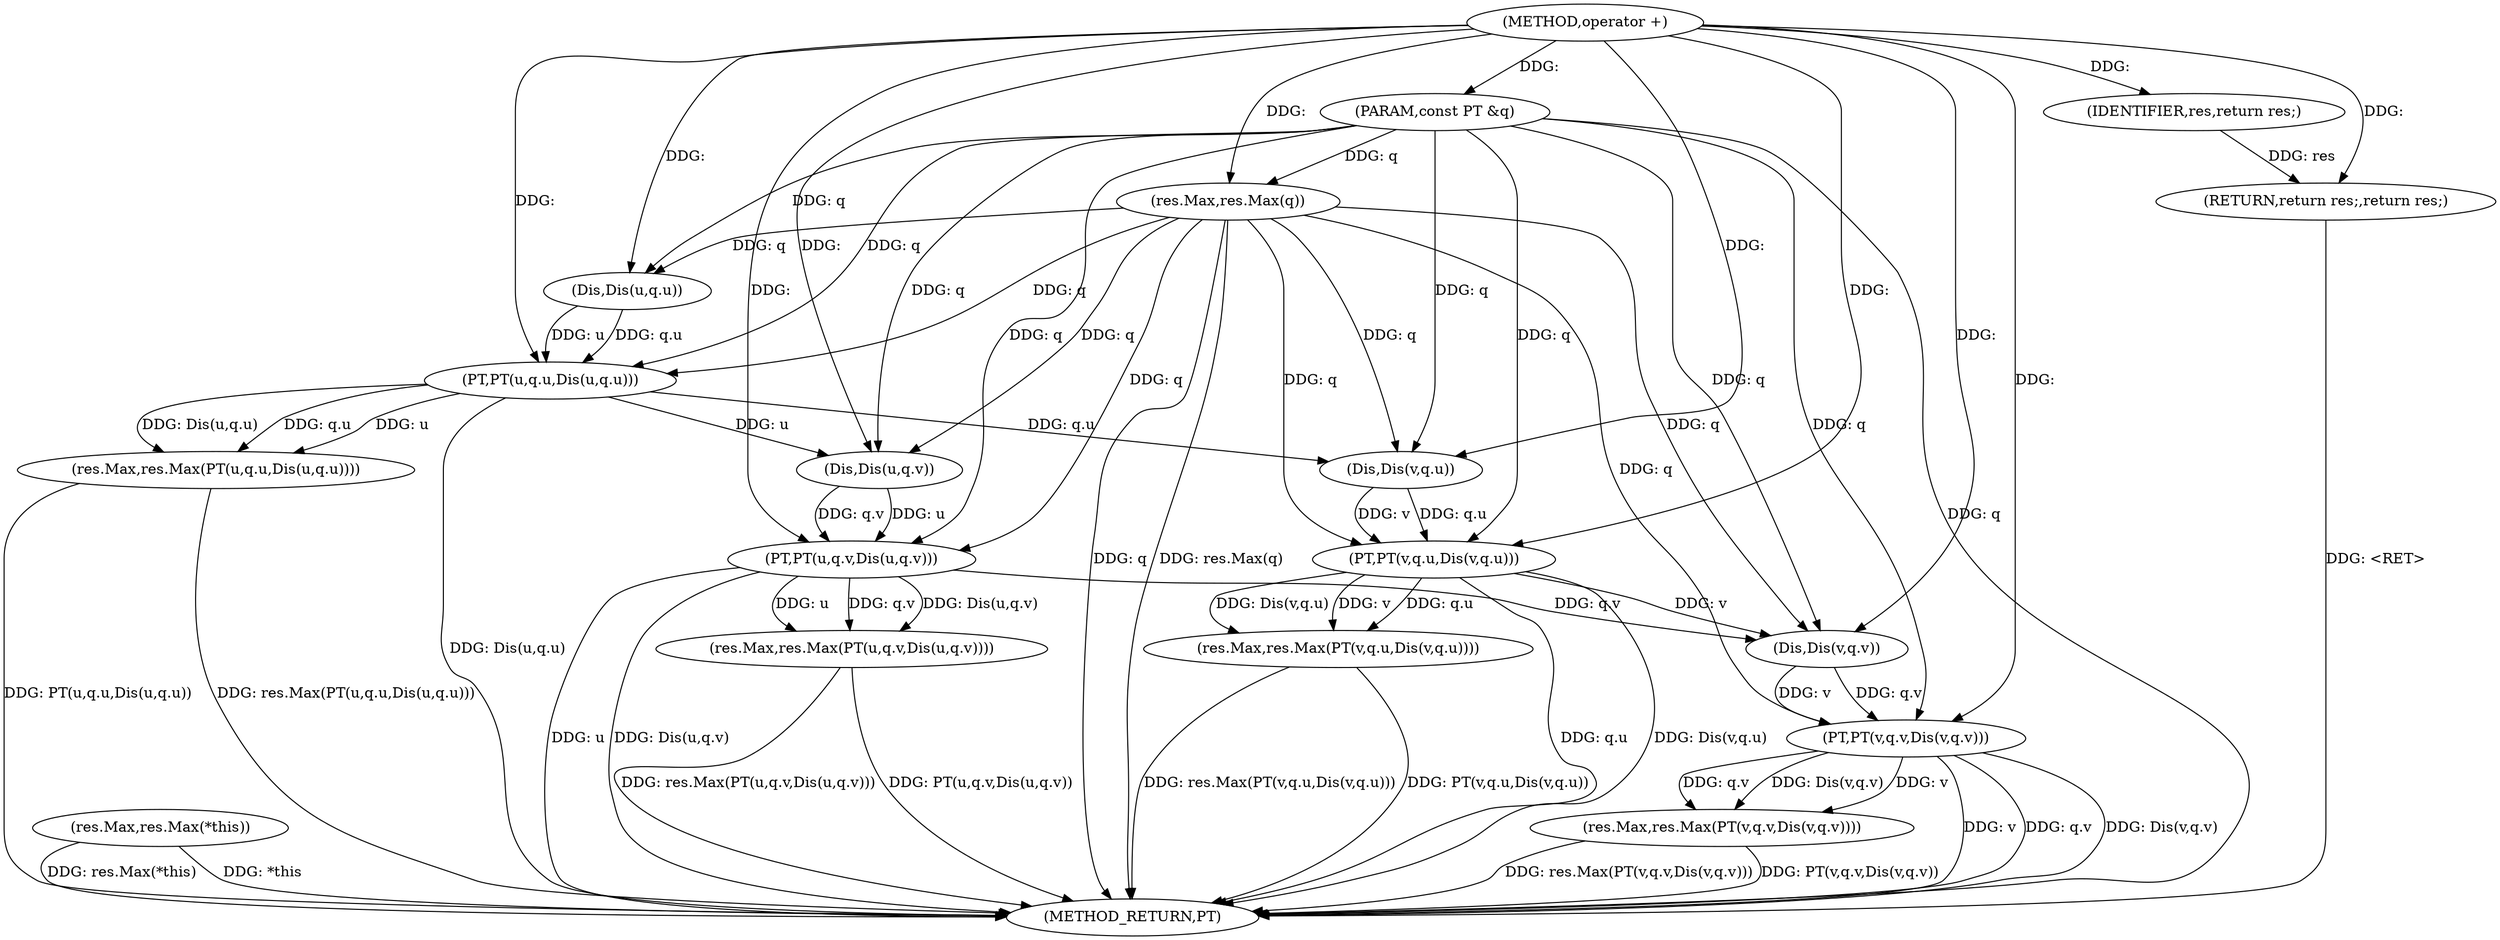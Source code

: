 digraph "operator +" {  
"1000431" [label = "(METHOD,operator +)" ]
"1000486" [label = "(METHOD_RETURN,PT)" ]
"1000432" [label = "(PARAM,const PT &q)" ]
"1000435" [label = "(res.Max,res.Max(*this))" ]
"1000438" [label = "(res.Max,res.Max(q))" ]
"1000440" [label = "(res.Max,res.Max(PT(u,q.u,Dis(u,q.u))))" ]
"1000451" [label = "(res.Max,res.Max(PT(u,q.v,Dis(u,q.v))))" ]
"1000462" [label = "(res.Max,res.Max(PT(v,q.u,Dis(v,q.u))))" ]
"1000473" [label = "(res.Max,res.Max(PT(v,q.v,Dis(v,q.v))))" ]
"1000484" [label = "(RETURN,return res;,return res;)" ]
"1000485" [label = "(IDENTIFIER,res,return res;)" ]
"1000441" [label = "(PT,PT(u,q.u,Dis(u,q.u)))" ]
"1000452" [label = "(PT,PT(u,q.v,Dis(u,q.v)))" ]
"1000463" [label = "(PT,PT(v,q.u,Dis(v,q.u)))" ]
"1000474" [label = "(PT,PT(v,q.v,Dis(v,q.v)))" ]
"1000446" [label = "(Dis,Dis(u,q.u))" ]
"1000457" [label = "(Dis,Dis(u,q.v))" ]
"1000468" [label = "(Dis,Dis(v,q.u))" ]
"1000479" [label = "(Dis,Dis(v,q.v))" ]
  "1000484" -> "1000486"  [ label = "DDG: <RET>"] 
  "1000432" -> "1000486"  [ label = "DDG: q"] 
  "1000435" -> "1000486"  [ label = "DDG: *this"] 
  "1000435" -> "1000486"  [ label = "DDG: res.Max(*this)"] 
  "1000438" -> "1000486"  [ label = "DDG: q"] 
  "1000438" -> "1000486"  [ label = "DDG: res.Max(q)"] 
  "1000441" -> "1000486"  [ label = "DDG: Dis(u,q.u)"] 
  "1000440" -> "1000486"  [ label = "DDG: PT(u,q.u,Dis(u,q.u))"] 
  "1000440" -> "1000486"  [ label = "DDG: res.Max(PT(u,q.u,Dis(u,q.u)))"] 
  "1000452" -> "1000486"  [ label = "DDG: u"] 
  "1000452" -> "1000486"  [ label = "DDG: Dis(u,q.v)"] 
  "1000451" -> "1000486"  [ label = "DDG: PT(u,q.v,Dis(u,q.v))"] 
  "1000451" -> "1000486"  [ label = "DDG: res.Max(PT(u,q.v,Dis(u,q.v)))"] 
  "1000463" -> "1000486"  [ label = "DDG: q.u"] 
  "1000463" -> "1000486"  [ label = "DDG: Dis(v,q.u)"] 
  "1000462" -> "1000486"  [ label = "DDG: PT(v,q.u,Dis(v,q.u))"] 
  "1000462" -> "1000486"  [ label = "DDG: res.Max(PT(v,q.u,Dis(v,q.u)))"] 
  "1000474" -> "1000486"  [ label = "DDG: v"] 
  "1000474" -> "1000486"  [ label = "DDG: q.v"] 
  "1000474" -> "1000486"  [ label = "DDG: Dis(v,q.v)"] 
  "1000473" -> "1000486"  [ label = "DDG: PT(v,q.v,Dis(v,q.v))"] 
  "1000473" -> "1000486"  [ label = "DDG: res.Max(PT(v,q.v,Dis(v,q.v)))"] 
  "1000431" -> "1000432"  [ label = "DDG: "] 
  "1000485" -> "1000484"  [ label = "DDG: res"] 
  "1000431" -> "1000484"  [ label = "DDG: "] 
  "1000432" -> "1000438"  [ label = "DDG: q"] 
  "1000431" -> "1000438"  [ label = "DDG: "] 
  "1000441" -> "1000440"  [ label = "DDG: q.u"] 
  "1000441" -> "1000440"  [ label = "DDG: u"] 
  "1000441" -> "1000440"  [ label = "DDG: Dis(u,q.u)"] 
  "1000452" -> "1000451"  [ label = "DDG: Dis(u,q.v)"] 
  "1000452" -> "1000451"  [ label = "DDG: u"] 
  "1000452" -> "1000451"  [ label = "DDG: q.v"] 
  "1000463" -> "1000462"  [ label = "DDG: v"] 
  "1000463" -> "1000462"  [ label = "DDG: q.u"] 
  "1000463" -> "1000462"  [ label = "DDG: Dis(v,q.u)"] 
  "1000474" -> "1000473"  [ label = "DDG: Dis(v,q.v)"] 
  "1000474" -> "1000473"  [ label = "DDG: v"] 
  "1000474" -> "1000473"  [ label = "DDG: q.v"] 
  "1000431" -> "1000485"  [ label = "DDG: "] 
  "1000446" -> "1000441"  [ label = "DDG: u"] 
  "1000431" -> "1000441"  [ label = "DDG: "] 
  "1000438" -> "1000441"  [ label = "DDG: q"] 
  "1000446" -> "1000441"  [ label = "DDG: q.u"] 
  "1000432" -> "1000441"  [ label = "DDG: q"] 
  "1000457" -> "1000452"  [ label = "DDG: u"] 
  "1000431" -> "1000452"  [ label = "DDG: "] 
  "1000457" -> "1000452"  [ label = "DDG: q.v"] 
  "1000438" -> "1000452"  [ label = "DDG: q"] 
  "1000432" -> "1000452"  [ label = "DDG: q"] 
  "1000468" -> "1000463"  [ label = "DDG: v"] 
  "1000431" -> "1000463"  [ label = "DDG: "] 
  "1000438" -> "1000463"  [ label = "DDG: q"] 
  "1000468" -> "1000463"  [ label = "DDG: q.u"] 
  "1000432" -> "1000463"  [ label = "DDG: q"] 
  "1000479" -> "1000474"  [ label = "DDG: v"] 
  "1000431" -> "1000474"  [ label = "DDG: "] 
  "1000479" -> "1000474"  [ label = "DDG: q.v"] 
  "1000438" -> "1000474"  [ label = "DDG: q"] 
  "1000432" -> "1000474"  [ label = "DDG: q"] 
  "1000431" -> "1000446"  [ label = "DDG: "] 
  "1000438" -> "1000446"  [ label = "DDG: q"] 
  "1000432" -> "1000446"  [ label = "DDG: q"] 
  "1000441" -> "1000457"  [ label = "DDG: u"] 
  "1000431" -> "1000457"  [ label = "DDG: "] 
  "1000438" -> "1000457"  [ label = "DDG: q"] 
  "1000432" -> "1000457"  [ label = "DDG: q"] 
  "1000431" -> "1000468"  [ label = "DDG: "] 
  "1000438" -> "1000468"  [ label = "DDG: q"] 
  "1000441" -> "1000468"  [ label = "DDG: q.u"] 
  "1000432" -> "1000468"  [ label = "DDG: q"] 
  "1000463" -> "1000479"  [ label = "DDG: v"] 
  "1000431" -> "1000479"  [ label = "DDG: "] 
  "1000438" -> "1000479"  [ label = "DDG: q"] 
  "1000452" -> "1000479"  [ label = "DDG: q.v"] 
  "1000432" -> "1000479"  [ label = "DDG: q"] 
}
